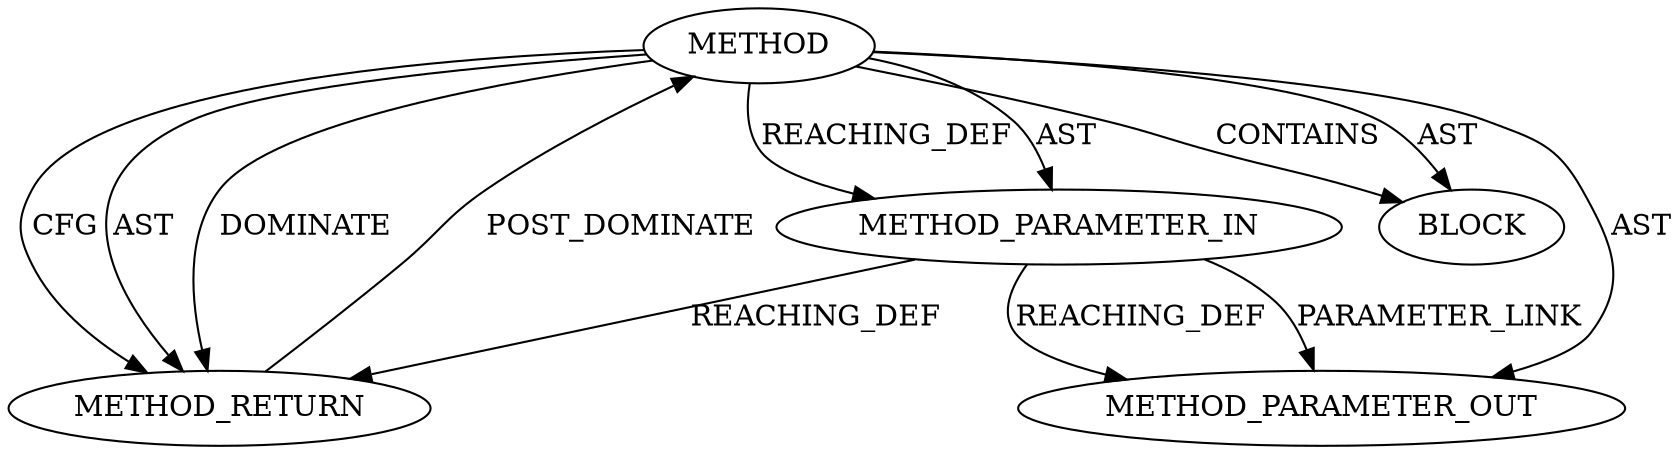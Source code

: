 digraph {
  12403 [label=METHOD AST_PARENT_TYPE="NAMESPACE_BLOCK" AST_PARENT_FULL_NAME="<global>" ORDER=0 CODE="<empty>" FULL_NAME="shash_desc_zero" IS_EXTERNAL=true FILENAME="<empty>" SIGNATURE="" NAME="shash_desc_zero"]
  13408 [label=METHOD_PARAMETER_OUT ORDER=1 CODE="p1" IS_VARIADIC=false TYPE_FULL_NAME="ANY" EVALUATION_STRATEGY="BY_VALUE" INDEX=1 NAME="p1"]
  12406 [label=METHOD_RETURN ORDER=2 CODE="RET" TYPE_FULL_NAME="ANY" EVALUATION_STRATEGY="BY_VALUE"]
  12404 [label=METHOD_PARAMETER_IN ORDER=1 CODE="p1" IS_VARIADIC=false TYPE_FULL_NAME="ANY" EVALUATION_STRATEGY="BY_VALUE" INDEX=1 NAME="p1"]
  12405 [label=BLOCK ORDER=1 ARGUMENT_INDEX=1 CODE="<empty>" TYPE_FULL_NAME="ANY"]
  12403 -> 12404 [label=REACHING_DEF VARIABLE=""]
  12404 -> 13408 [label=PARAMETER_LINK ]
  12404 -> 13408 [label=REACHING_DEF VARIABLE="p1"]
  12403 -> 12405 [label=CONTAINS ]
  12403 -> 13408 [label=AST ]
  12406 -> 12403 [label=POST_DOMINATE ]
  12403 -> 12406 [label=AST ]
  12403 -> 12404 [label=AST ]
  12403 -> 12406 [label=DOMINATE ]
  12403 -> 12405 [label=AST ]
  12404 -> 12406 [label=REACHING_DEF VARIABLE="p1"]
  12403 -> 12406 [label=CFG ]
}
